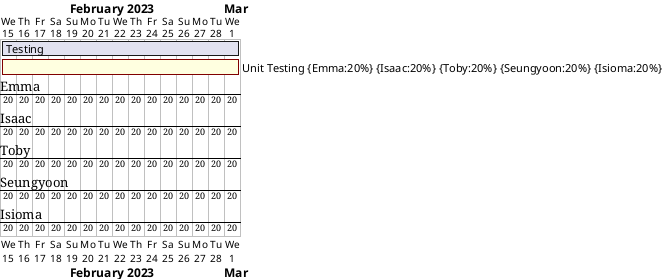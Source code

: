 @startgantt

Project starts 2023-02-15

[Testing] starts 2023-02-15
[Testing] lasts 15 days

[Unit Testing] on {Emma:20%} {Isaac:20%} {Toby:20%} {Seungyoon:20%} {Isioma:20%} starts 2023-02-15 and ends 2023-03-01 and is colored in LightYellow/Maroon

@endgantt